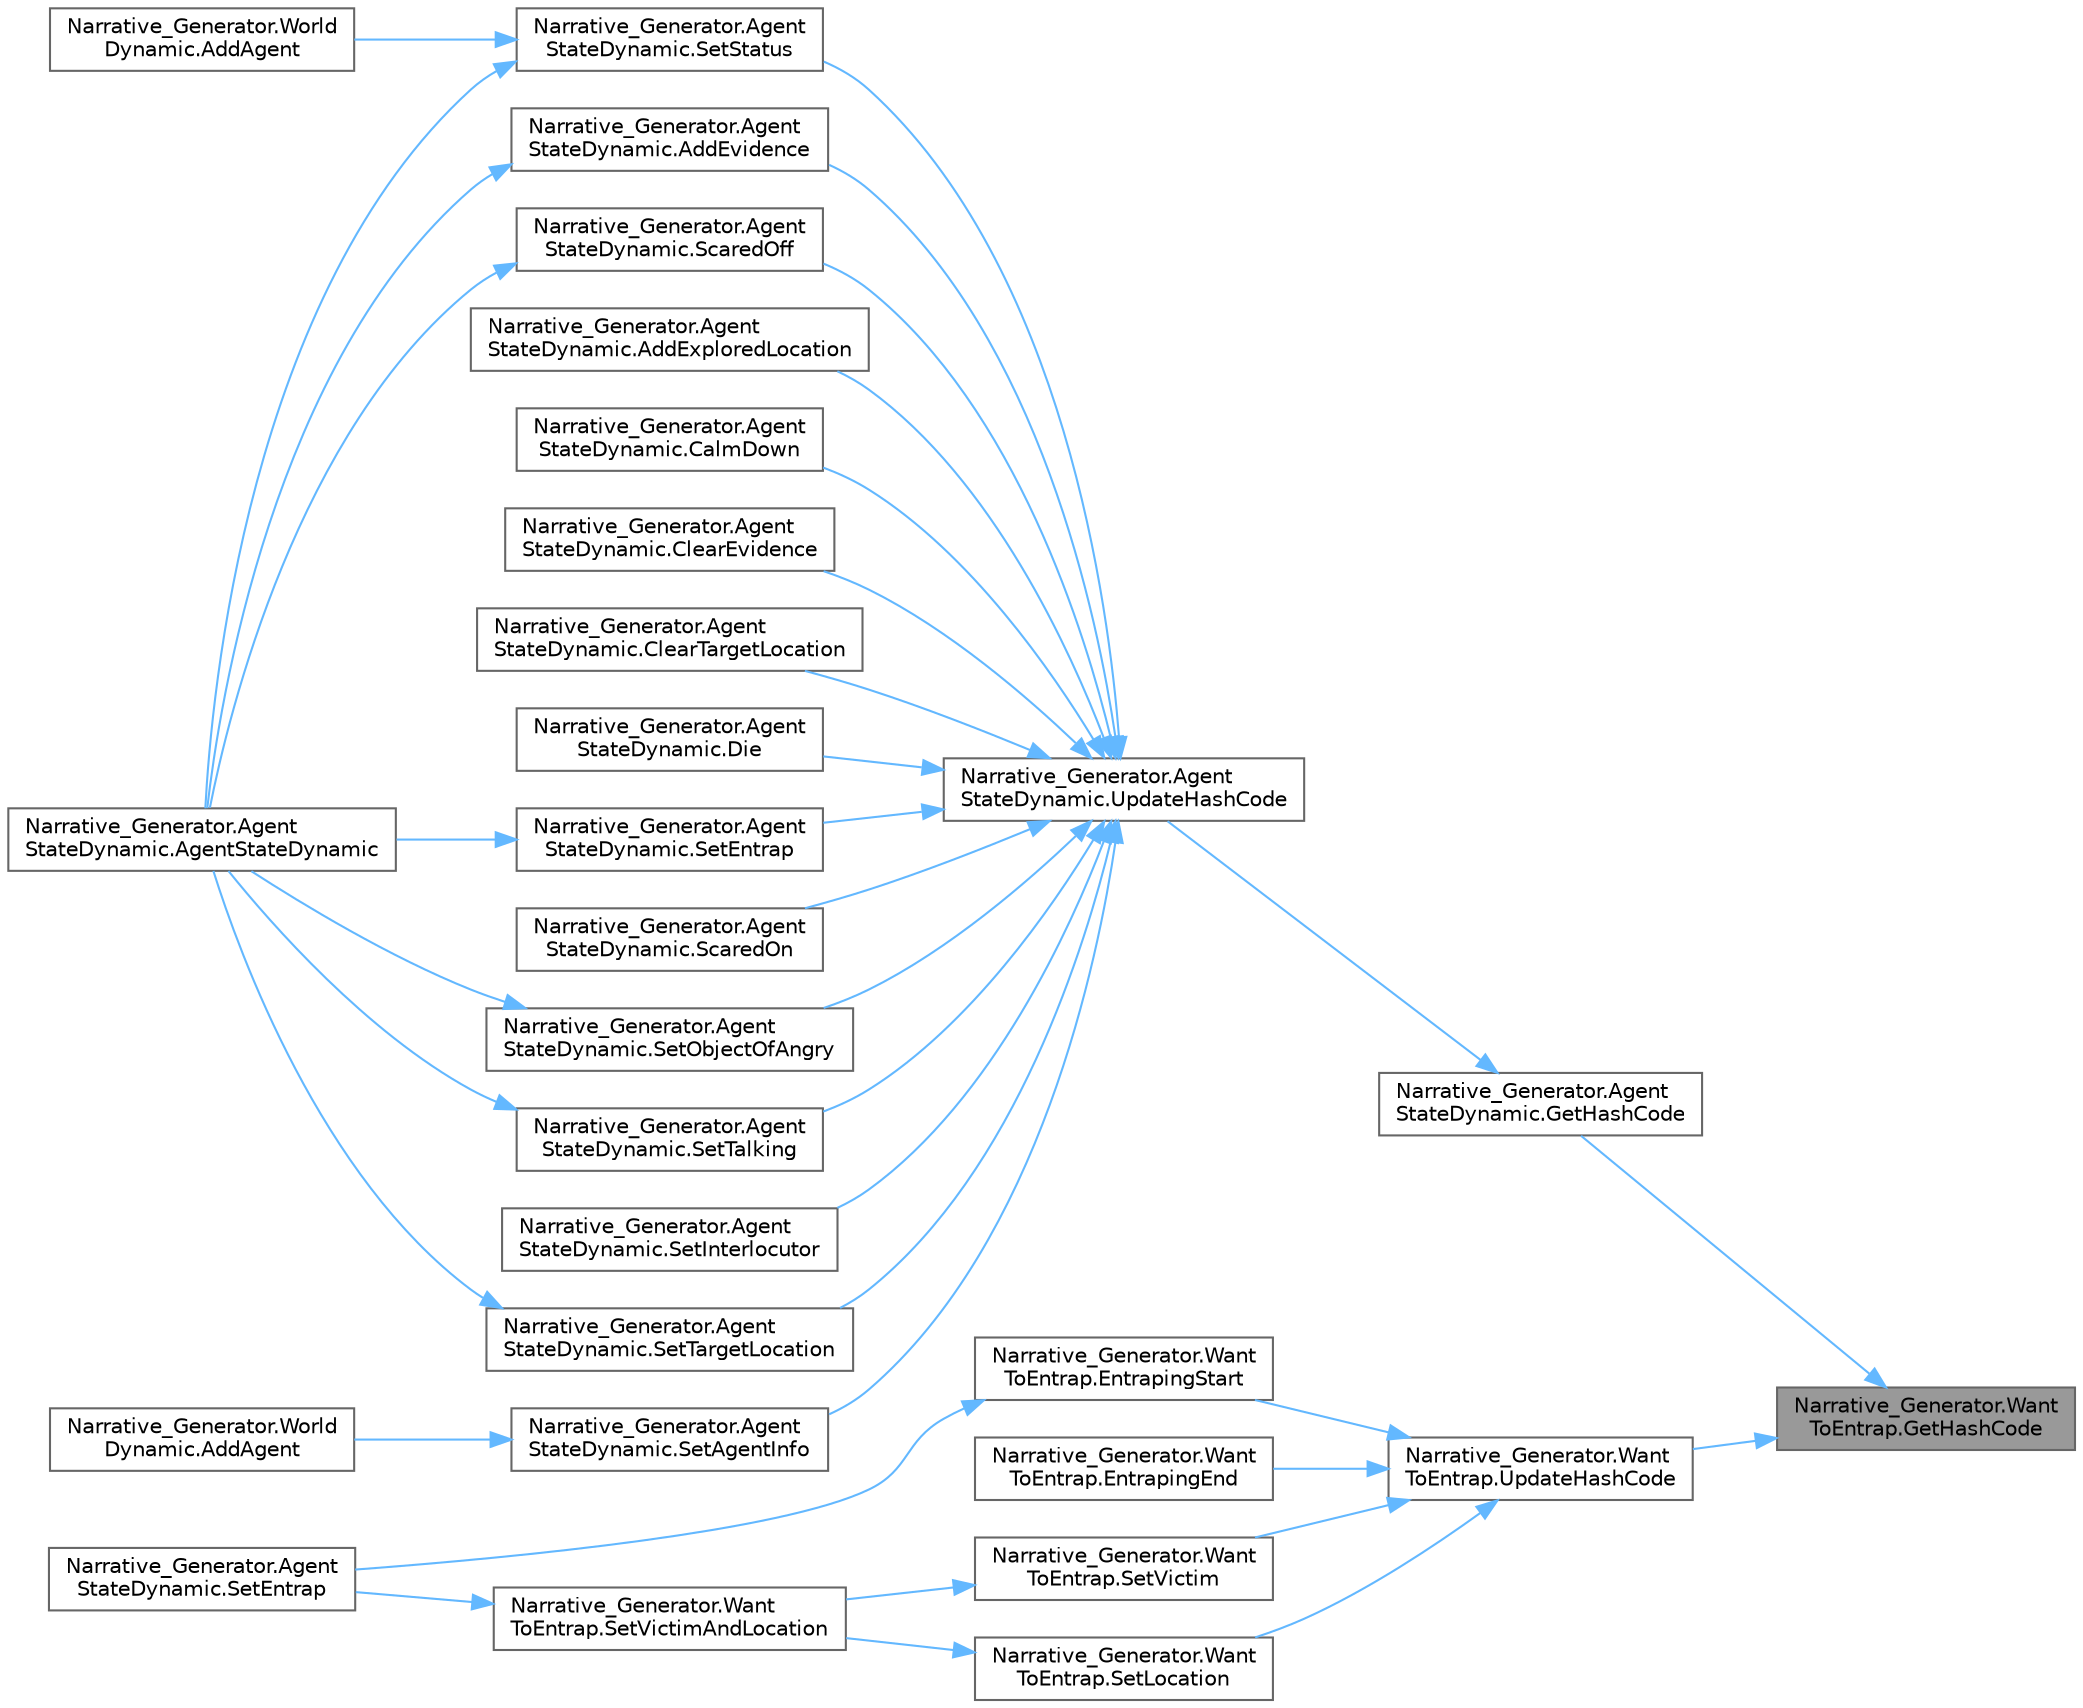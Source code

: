 digraph "Narrative_Generator.WantToEntrap.GetHashCode"
{
 // LATEX_PDF_SIZE
  bgcolor="transparent";
  edge [fontname=Helvetica,fontsize=10,labelfontname=Helvetica,labelfontsize=10];
  node [fontname=Helvetica,fontsize=10,shape=box,height=0.2,width=0.4];
  rankdir="RL";
  Node1 [label="Narrative_Generator.Want\lToEntrap.GetHashCode",height=0.2,width=0.4,color="gray40", fillcolor="grey60", style="filled", fontcolor="black",tooltip="Calculates and returns the hash code of this instance of the WantToEntrap."];
  Node1 -> Node2 [dir="back",color="steelblue1",style="solid"];
  Node2 [label="Narrative_Generator.Agent\lStateDynamic.GetHashCode",height=0.2,width=0.4,color="grey40", fillcolor="white", style="filled",URL="$class_narrative___generator_1_1_agent_state_dynamic.html#acc89349f24d3eedd35bdd1d13f1fc501",tooltip="Calculates and returns the hash code of this instance of the dynamic part of the agent's state."];
  Node2 -> Node3 [dir="back",color="steelblue1",style="solid"];
  Node3 [label="Narrative_Generator.Agent\lStateDynamic.UpdateHashCode",height=0.2,width=0.4,color="grey40", fillcolor="white", style="filled",URL="$class_narrative___generator_1_1_agent_state_dynamic.html#ae5def9114b62d20b4d3b7811dff71494",tooltip="Updates (refresh) the current hash code value."];
  Node3 -> Node4 [dir="back",color="steelblue1",style="solid"];
  Node4 [label="Narrative_Generator.Agent\lStateDynamic.AddEvidence",height=0.2,width=0.4,color="grey40", fillcolor="white", style="filled",URL="$class_narrative___generator_1_1_agent_state_dynamic.html#af2e9936da42cf34810e62c0c5588ff95",tooltip="A method to give this agent evidence against the specified agent."];
  Node4 -> Node5 [dir="back",color="steelblue1",style="solid"];
  Node5 [label="Narrative_Generator.Agent\lStateDynamic.AgentStateDynamic",height=0.2,width=0.4,color="grey40", fillcolor="white", style="filled",URL="$class_narrative___generator_1_1_agent_state_dynamic.html#a78fead52797d21076991a4ae72b75fc3",tooltip="Constructor with parameters."];
  Node3 -> Node6 [dir="back",color="steelblue1",style="solid"];
  Node6 [label="Narrative_Generator.Agent\lStateDynamic.AddExploredLocation",height=0.2,width=0.4,color="grey40", fillcolor="white", style="filled",URL="$class_narrative___generator_1_1_agent_state_dynamic.html#af8999c41fc11b2f706a43d0ba8e84485",tooltip="A method that allows to add information about the specified location to the list of explored location..."];
  Node3 -> Node7 [dir="back",color="steelblue1",style="solid"];
  Node7 [label="Narrative_Generator.Agent\lStateDynamic.CalmDown",height=0.2,width=0.4,color="grey40", fillcolor="white", style="filled",URL="$class_narrative___generator_1_1_agent_state_dynamic.html#a497521944d62ee6c1a22c8649625bf0c",tooltip="A method that allows to clear the information that the this agent is angry with some other agent (del..."];
  Node3 -> Node8 [dir="back",color="steelblue1",style="solid"];
  Node8 [label="Narrative_Generator.Agent\lStateDynamic.ClearEvidence",height=0.2,width=0.4,color="grey40", fillcolor="white", style="filled",URL="$class_narrative___generator_1_1_agent_state_dynamic.html#af1ac132bbeaf5885eef4725e4571651d",tooltip="Clears information about evidence against other agents from this agent (deletes it)."];
  Node3 -> Node9 [dir="back",color="steelblue1",style="solid"];
  Node9 [label="Narrative_Generator.Agent\lStateDynamic.ClearTargetLocation",height=0.2,width=0.4,color="grey40", fillcolor="white", style="filled",URL="$class_narrative___generator_1_1_agent_state_dynamic.html#aedd4f0d93cc617edd8cc6c716e0c3c8b",tooltip="A method that allows to clear information about the target location of this agent (delete it)."];
  Node3 -> Node10 [dir="back",color="steelblue1",style="solid"];
  Node10 [label="Narrative_Generator.Agent\lStateDynamic.Die",height=0.2,width=0.4,color="grey40", fillcolor="white", style="filled",URL="$class_narrative___generator_1_1_agent_state_dynamic.html#a900895c3c2e579ace59598b288506858",tooltip="The method that sets the status value to false (dead)."];
  Node3 -> Node11 [dir="back",color="steelblue1",style="solid"];
  Node11 [label="Narrative_Generator.Agent\lStateDynamic.ScaredOff",height=0.2,width=0.4,color="grey40", fillcolor="white", style="filled",URL="$class_narrative___generator_1_1_agent_state_dynamic.html#a5f5bff214ecebb3c68f6d8c1b2587bdf",tooltip="Get out the agent from the \"Scared\" state."];
  Node11 -> Node5 [dir="back",color="steelblue1",style="solid"];
  Node3 -> Node12 [dir="back",color="steelblue1",style="solid"];
  Node12 [label="Narrative_Generator.Agent\lStateDynamic.ScaredOn",height=0.2,width=0.4,color="grey40", fillcolor="white", style="filled",URL="$class_narrative___generator_1_1_agent_state_dynamic.html#acc4abc187967367db4526e1262b29df5",tooltip="Puts the agent in the \"Scared\" state."];
  Node3 -> Node13 [dir="back",color="steelblue1",style="solid"];
  Node13 [label="Narrative_Generator.Agent\lStateDynamic.SetAgentInfo",height=0.2,width=0.4,color="grey40", fillcolor="white", style="filled",URL="$class_narrative___generator_1_1_agent_state_dynamic.html#af11c7183a01ec494cdf98de24755cbad",tooltip="Assigns static (unchanging) information about this agent."];
  Node13 -> Node14 [dir="back",color="steelblue1",style="solid"];
  Node14 [label="Narrative_Generator.World\lDynamic.AddAgent",height=0.2,width=0.4,color="grey40", fillcolor="white", style="filled",URL="$class_narrative___generator_1_1_world_dynamic.html#a6c60b2be40667d15cfce67b5597337a8",tooltip="Add the agent to the existing collection of agents using only the specified role and name."];
  Node3 -> Node15 [dir="back",color="steelblue1",style="solid"];
  Node15 [label="Narrative_Generator.Agent\lStateDynamic.SetEntrap",height=0.2,width=0.4,color="grey40", fillcolor="white", style="filled",URL="$class_narrative___generator_1_1_agent_state_dynamic.html#a761d1df953e052641c030de0aef6accd",tooltip="A method that allows to assign this agent an object that stores information about whether he wants to..."];
  Node15 -> Node5 [dir="back",color="steelblue1",style="solid"];
  Node3 -> Node16 [dir="back",color="steelblue1",style="solid"];
  Node16 [label="Narrative_Generator.Agent\lStateDynamic.SetInterlocutor",height=0.2,width=0.4,color="grey40", fillcolor="white", style="filled",URL="$class_narrative___generator_1_1_agent_state_dynamic.html#aae14c62bbd77a916a1b2d24f2e6fe43e",tooltip="A method that allows an agent to start a conversation with another agent and remember this fact (whil..."];
  Node3 -> Node17 [dir="back",color="steelblue1",style="solid"];
  Node17 [label="Narrative_Generator.Agent\lStateDynamic.SetObjectOfAngry",height=0.2,width=0.4,color="grey40", fillcolor="white", style="filled",URL="$class_narrative___generator_1_1_agent_state_dynamic.html#ad59176331a9c868a59db5a0c0605ba79",tooltip="A method that allows to set the agent with which this agent will be angry."];
  Node17 -> Node5 [dir="back",color="steelblue1",style="solid"];
  Node3 -> Node18 [dir="back",color="steelblue1",style="solid"];
  Node18 [label="Narrative_Generator.Agent\lStateDynamic.SetStatus",height=0.2,width=0.4,color="grey40", fillcolor="white", style="filled",URL="$class_narrative___generator_1_1_agent_state_dynamic.html#a1047c9144806e09d1b3acb89bdfbd58a",tooltip="The method that sets the agent's status."];
  Node18 -> Node19 [dir="back",color="steelblue1",style="solid"];
  Node19 [label="Narrative_Generator.World\lDynamic.AddAgent",height=0.2,width=0.4,color="grey40", fillcolor="white", style="filled",URL="$class_narrative___generator_1_1_world_dynamic.html#a19164f64cb621f2e203ab43da59ccb14",tooltip="Adding an agent, basic information about it is specified in separate parameters."];
  Node18 -> Node5 [dir="back",color="steelblue1",style="solid"];
  Node3 -> Node20 [dir="back",color="steelblue1",style="solid"];
  Node20 [label="Narrative_Generator.Agent\lStateDynamic.SetTalking",height=0.2,width=0.4,color="grey40", fillcolor="white", style="filled",URL="$class_narrative___generator_1_1_agent_state_dynamic.html#a748151fddf1d98e1a8745ba06742d9ef",tooltip="A method that allows to assign an object that stores information about whether the agent is talking n..."];
  Node20 -> Node5 [dir="back",color="steelblue1",style="solid"];
  Node3 -> Node21 [dir="back",color="steelblue1",style="solid"];
  Node21 [label="Narrative_Generator.Agent\lStateDynamic.SetTargetLocation",height=0.2,width=0.4,color="grey40", fillcolor="white", style="filled",URL="$class_narrative___generator_1_1_agent_state_dynamic.html#aad781fa5023d43e5c792602e6283b8b3",tooltip="A method that allows to set the target location for the agent (the one he wants to go to)."];
  Node21 -> Node5 [dir="back",color="steelblue1",style="solid"];
  Node1 -> Node22 [dir="back",color="steelblue1",style="solid"];
  Node22 [label="Narrative_Generator.Want\lToEntrap.UpdateHashCode",height=0.2,width=0.4,color="grey40", fillcolor="white", style="filled",URL="$class_narrative___generator_1_1_want_to_entrap.html#a0ec0cc9ca6b928344ec3102a222d8256",tooltip="Updates (refresh) the current hash code value."];
  Node22 -> Node23 [dir="back",color="steelblue1",style="solid"];
  Node23 [label="Narrative_Generator.Want\lToEntrap.EntrapingEnd",height=0.2,width=0.4,color="grey40", fillcolor="white", style="filled",URL="$class_narrative___generator_1_1_want_to_entrap.html#a189a88e59865ba98ec4d7470fa354249",tooltip="A method that sets the entrap desire status for this agent to False."];
  Node22 -> Node24 [dir="back",color="steelblue1",style="solid"];
  Node24 [label="Narrative_Generator.Want\lToEntrap.EntrapingStart",height=0.2,width=0.4,color="grey40", fillcolor="white", style="filled",URL="$class_narrative___generator_1_1_want_to_entrap.html#a349aa756d87de5f384351cd99cc1487a",tooltip="A method that sets the entrap desire status for this agent to True."];
  Node24 -> Node25 [dir="back",color="steelblue1",style="solid"];
  Node25 [label="Narrative_Generator.Agent\lStateDynamic.SetEntrap",height=0.2,width=0.4,color="grey40", fillcolor="white", style="filled",URL="$class_narrative___generator_1_1_agent_state_dynamic.html#a8de02a1a6594faa7561440f7d4387cda",tooltip="A method that allows this agent to start entrap the specified agent at the specified location."];
  Node22 -> Node26 [dir="back",color="steelblue1",style="solid"];
  Node26 [label="Narrative_Generator.Want\lToEntrap.SetLocation",height=0.2,width=0.4,color="grey40", fillcolor="white", style="filled",URL="$class_narrative___generator_1_1_want_to_entrap.html#ae62f565fb42225cfed1bd0d4dfcc35cc",tooltip="Sets the target location to which this agent wants to move some other agent."];
  Node26 -> Node27 [dir="back",color="steelblue1",style="solid"];
  Node27 [label="Narrative_Generator.Want\lToEntrap.SetVictimAndLocation",height=0.2,width=0.4,color="grey40", fillcolor="white", style="filled",URL="$class_narrative___generator_1_1_want_to_entrap.html#a3a5c2ce0fe668146870600b3f7b7e461",tooltip="Sets the agent that this agent will want to move to some location AND the target location to which th..."];
  Node27 -> Node25 [dir="back",color="steelblue1",style="solid"];
  Node22 -> Node28 [dir="back",color="steelblue1",style="solid"];
  Node28 [label="Narrative_Generator.Want\lToEntrap.SetVictim",height=0.2,width=0.4,color="grey40", fillcolor="white", style="filled",URL="$class_narrative___generator_1_1_want_to_entrap.html#a0b024e8c0f1d4887be6d15daee8b5941",tooltip="Sets the agent that this agent will want to move to some location."];
  Node28 -> Node27 [dir="back",color="steelblue1",style="solid"];
}
